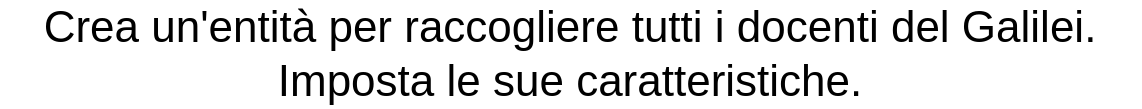 <mxfile>
    <diagram id="i01F55FS2lRdzMfF5ygt" name="Pagina-1">
        <mxGraphModel dx="1770" dy="1187" grid="1" gridSize="10" guides="1" tooltips="1" connect="1" arrows="1" fold="1" page="1" pageScale="1" pageWidth="827" pageHeight="1169" math="0" shadow="0">
            <root>
                <mxCell id="0"/>
                <mxCell id="1" parent="0"/>
                <mxCell id="2" value="Crea un'entità per raccogliere tutti i docenti del Galilei. Imposta le sue caratteristiche." style="text;html=1;strokeColor=none;fillColor=none;align=center;verticalAlign=middle;whiteSpace=wrap;rounded=0;fontSize=22;" parent="1" vertex="1">
                    <mxGeometry x="120" y="100" width="570" height="30" as="geometry"/>
                </mxCell>
            </root>
        </mxGraphModel>
    </diagram>
</mxfile>